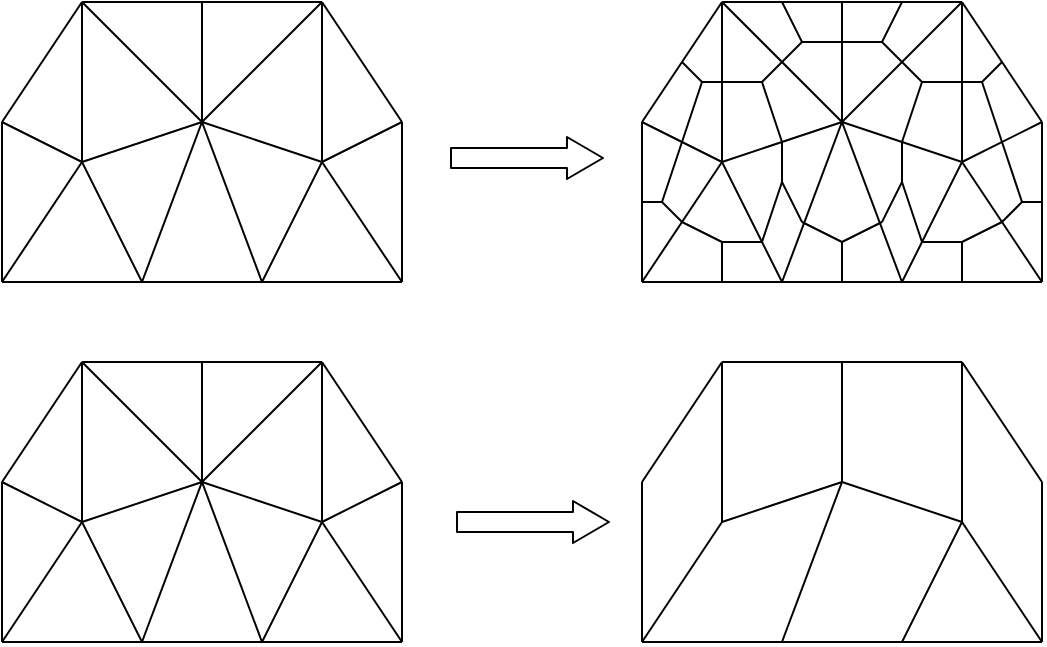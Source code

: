 <mxfile version="14.6.1" type="github">
  <diagram id="2N16Z9Sh7Igzl8UlPVsR" name="Page-1">
    <mxGraphModel dx="1422" dy="747" grid="1" gridSize="10" guides="1" tooltips="1" connect="1" arrows="1" fold="1" page="1" pageScale="1" pageWidth="827" pageHeight="1169" math="0" shadow="0">
      <root>
        <mxCell id="0" />
        <mxCell id="1" parent="0" />
        <mxCell id="qPU4i-IaGX8xfbsaANAp-4" value="" style="endArrow=none;html=1;" edge="1" parent="1">
          <mxGeometry width="50" height="50" relative="1" as="geometry">
            <mxPoint x="153" y="620" as="sourcePoint" />
            <mxPoint x="153" y="540" as="targetPoint" />
          </mxGeometry>
        </mxCell>
        <mxCell id="qPU4i-IaGX8xfbsaANAp-5" value="" style="endArrow=none;html=1;" edge="1" parent="1">
          <mxGeometry width="50" height="50" relative="1" as="geometry">
            <mxPoint x="153" y="620" as="sourcePoint" />
            <mxPoint x="193" y="560" as="targetPoint" />
          </mxGeometry>
        </mxCell>
        <mxCell id="qPU4i-IaGX8xfbsaANAp-6" value="" style="endArrow=none;html=1;" edge="1" parent="1">
          <mxGeometry width="50" height="50" relative="1" as="geometry">
            <mxPoint x="153" y="540" as="sourcePoint" />
            <mxPoint x="193" y="480" as="targetPoint" />
          </mxGeometry>
        </mxCell>
        <mxCell id="qPU4i-IaGX8xfbsaANAp-7" value="" style="endArrow=none;html=1;" edge="1" parent="1">
          <mxGeometry width="50" height="50" relative="1" as="geometry">
            <mxPoint x="193" y="560" as="sourcePoint" />
            <mxPoint x="193" y="480" as="targetPoint" />
          </mxGeometry>
        </mxCell>
        <mxCell id="qPU4i-IaGX8xfbsaANAp-8" value="" style="endArrow=none;html=1;" edge="1" parent="1">
          <mxGeometry width="50" height="50" relative="1" as="geometry">
            <mxPoint x="193" y="560" as="sourcePoint" />
            <mxPoint x="253" y="540" as="targetPoint" />
          </mxGeometry>
        </mxCell>
        <mxCell id="qPU4i-IaGX8xfbsaANAp-9" value="" style="endArrow=none;html=1;" edge="1" parent="1">
          <mxGeometry width="50" height="50" relative="1" as="geometry">
            <mxPoint x="253" y="540" as="sourcePoint" />
            <mxPoint x="193" y="480" as="targetPoint" />
          </mxGeometry>
        </mxCell>
        <mxCell id="qPU4i-IaGX8xfbsaANAp-10" value="" style="endArrow=none;html=1;" edge="1" parent="1">
          <mxGeometry width="50" height="50" relative="1" as="geometry">
            <mxPoint x="253" y="540" as="sourcePoint" />
            <mxPoint x="313" y="560" as="targetPoint" />
          </mxGeometry>
        </mxCell>
        <mxCell id="qPU4i-IaGX8xfbsaANAp-11" value="" style="endArrow=none;html=1;" edge="1" parent="1">
          <mxGeometry width="50" height="50" relative="1" as="geometry">
            <mxPoint x="223" y="620" as="sourcePoint" />
            <mxPoint x="193" y="560" as="targetPoint" />
          </mxGeometry>
        </mxCell>
        <mxCell id="qPU4i-IaGX8xfbsaANAp-12" value="" style="endArrow=none;html=1;" edge="1" parent="1">
          <mxGeometry width="50" height="50" relative="1" as="geometry">
            <mxPoint x="223" y="620" as="sourcePoint" />
            <mxPoint x="253" y="540" as="targetPoint" />
          </mxGeometry>
        </mxCell>
        <mxCell id="qPU4i-IaGX8xfbsaANAp-13" value="" style="endArrow=none;html=1;" edge="1" parent="1">
          <mxGeometry width="50" height="50" relative="1" as="geometry">
            <mxPoint x="153" y="620" as="sourcePoint" />
            <mxPoint x="223" y="620" as="targetPoint" />
          </mxGeometry>
        </mxCell>
        <mxCell id="qPU4i-IaGX8xfbsaANAp-14" value="" style="endArrow=none;html=1;" edge="1" parent="1">
          <mxGeometry width="50" height="50" relative="1" as="geometry">
            <mxPoint x="253" y="540" as="sourcePoint" />
            <mxPoint x="283" y="620" as="targetPoint" />
          </mxGeometry>
        </mxCell>
        <mxCell id="qPU4i-IaGX8xfbsaANAp-15" value="" style="endArrow=none;html=1;" edge="1" parent="1">
          <mxGeometry width="50" height="50" relative="1" as="geometry">
            <mxPoint x="223" y="620" as="sourcePoint" />
            <mxPoint x="283" y="620" as="targetPoint" />
          </mxGeometry>
        </mxCell>
        <mxCell id="qPU4i-IaGX8xfbsaANAp-16" value="" style="endArrow=none;html=1;" edge="1" parent="1">
          <mxGeometry width="50" height="50" relative="1" as="geometry">
            <mxPoint x="283" y="620" as="sourcePoint" />
            <mxPoint x="313" y="560" as="targetPoint" />
          </mxGeometry>
        </mxCell>
        <mxCell id="qPU4i-IaGX8xfbsaANAp-17" value="" style="endArrow=none;html=1;" edge="1" parent="1">
          <mxGeometry width="50" height="50" relative="1" as="geometry">
            <mxPoint x="283" y="620" as="sourcePoint" />
            <mxPoint x="353" y="620" as="targetPoint" />
          </mxGeometry>
        </mxCell>
        <mxCell id="qPU4i-IaGX8xfbsaANAp-18" value="" style="endArrow=none;html=1;" edge="1" parent="1">
          <mxGeometry width="50" height="50" relative="1" as="geometry">
            <mxPoint x="353" y="620" as="sourcePoint" />
            <mxPoint x="313" y="560" as="targetPoint" />
          </mxGeometry>
        </mxCell>
        <mxCell id="qPU4i-IaGX8xfbsaANAp-20" value="" style="endArrow=none;html=1;" edge="1" parent="1">
          <mxGeometry width="50" height="50" relative="1" as="geometry">
            <mxPoint x="353" y="620" as="sourcePoint" />
            <mxPoint x="353" y="540" as="targetPoint" />
          </mxGeometry>
        </mxCell>
        <mxCell id="qPU4i-IaGX8xfbsaANAp-21" value="" style="endArrow=none;html=1;" edge="1" parent="1">
          <mxGeometry width="50" height="50" relative="1" as="geometry">
            <mxPoint x="313" y="560" as="sourcePoint" />
            <mxPoint x="353" y="540" as="targetPoint" />
          </mxGeometry>
        </mxCell>
        <mxCell id="qPU4i-IaGX8xfbsaANAp-22" value="" style="endArrow=none;html=1;" edge="1" parent="1">
          <mxGeometry width="50" height="50" relative="1" as="geometry">
            <mxPoint x="153" y="540" as="sourcePoint" />
            <mxPoint x="193" y="560" as="targetPoint" />
          </mxGeometry>
        </mxCell>
        <mxCell id="qPU4i-IaGX8xfbsaANAp-23" value="" style="endArrow=none;html=1;" edge="1" parent="1">
          <mxGeometry width="50" height="50" relative="1" as="geometry">
            <mxPoint x="313" y="560" as="sourcePoint" />
            <mxPoint x="313" y="480" as="targetPoint" />
          </mxGeometry>
        </mxCell>
        <mxCell id="qPU4i-IaGX8xfbsaANAp-24" value="" style="endArrow=none;html=1;" edge="1" parent="1">
          <mxGeometry width="50" height="50" relative="1" as="geometry">
            <mxPoint x="253" y="540" as="sourcePoint" />
            <mxPoint x="253" y="480" as="targetPoint" />
          </mxGeometry>
        </mxCell>
        <mxCell id="qPU4i-IaGX8xfbsaANAp-25" value="" style="endArrow=none;html=1;" edge="1" parent="1">
          <mxGeometry width="50" height="50" relative="1" as="geometry">
            <mxPoint x="193" y="480" as="sourcePoint" />
            <mxPoint x="313" y="480" as="targetPoint" />
          </mxGeometry>
        </mxCell>
        <mxCell id="qPU4i-IaGX8xfbsaANAp-26" value="" style="endArrow=none;html=1;" edge="1" parent="1">
          <mxGeometry width="50" height="50" relative="1" as="geometry">
            <mxPoint x="253" y="540" as="sourcePoint" />
            <mxPoint x="313" y="480" as="targetPoint" />
          </mxGeometry>
        </mxCell>
        <mxCell id="qPU4i-IaGX8xfbsaANAp-27" value="" style="endArrow=none;html=1;" edge="1" parent="1">
          <mxGeometry width="50" height="50" relative="1" as="geometry">
            <mxPoint x="353" y="540" as="sourcePoint" />
            <mxPoint x="313" y="480" as="targetPoint" />
          </mxGeometry>
        </mxCell>
        <mxCell id="qPU4i-IaGX8xfbsaANAp-28" value="" style="endArrow=none;html=1;" edge="1" parent="1">
          <mxGeometry width="50" height="50" relative="1" as="geometry">
            <mxPoint x="473" y="620" as="sourcePoint" />
            <mxPoint x="473" y="540" as="targetPoint" />
          </mxGeometry>
        </mxCell>
        <mxCell id="qPU4i-IaGX8xfbsaANAp-29" value="" style="endArrow=none;html=1;" edge="1" parent="1">
          <mxGeometry width="50" height="50" relative="1" as="geometry">
            <mxPoint x="473" y="620" as="sourcePoint" />
            <mxPoint x="513" y="560" as="targetPoint" />
          </mxGeometry>
        </mxCell>
        <mxCell id="qPU4i-IaGX8xfbsaANAp-30" value="" style="endArrow=none;html=1;" edge="1" parent="1">
          <mxGeometry width="50" height="50" relative="1" as="geometry">
            <mxPoint x="473" y="540" as="sourcePoint" />
            <mxPoint x="513" y="480" as="targetPoint" />
          </mxGeometry>
        </mxCell>
        <mxCell id="qPU4i-IaGX8xfbsaANAp-31" value="" style="endArrow=none;html=1;" edge="1" parent="1">
          <mxGeometry width="50" height="50" relative="1" as="geometry">
            <mxPoint x="513" y="560" as="sourcePoint" />
            <mxPoint x="513" y="480" as="targetPoint" />
          </mxGeometry>
        </mxCell>
        <mxCell id="qPU4i-IaGX8xfbsaANAp-32" value="" style="endArrow=none;html=1;" edge="1" parent="1">
          <mxGeometry width="50" height="50" relative="1" as="geometry">
            <mxPoint x="513" y="560" as="sourcePoint" />
            <mxPoint x="573" y="540" as="targetPoint" />
          </mxGeometry>
        </mxCell>
        <mxCell id="qPU4i-IaGX8xfbsaANAp-34" value="" style="endArrow=none;html=1;" edge="1" parent="1">
          <mxGeometry width="50" height="50" relative="1" as="geometry">
            <mxPoint x="573" y="540" as="sourcePoint" />
            <mxPoint x="633" y="560" as="targetPoint" />
          </mxGeometry>
        </mxCell>
        <mxCell id="qPU4i-IaGX8xfbsaANAp-36" value="" style="endArrow=none;html=1;" edge="1" parent="1">
          <mxGeometry width="50" height="50" relative="1" as="geometry">
            <mxPoint x="543" y="620" as="sourcePoint" />
            <mxPoint x="573" y="540" as="targetPoint" />
          </mxGeometry>
        </mxCell>
        <mxCell id="qPU4i-IaGX8xfbsaANAp-37" value="" style="endArrow=none;html=1;" edge="1" parent="1">
          <mxGeometry width="50" height="50" relative="1" as="geometry">
            <mxPoint x="473" y="620" as="sourcePoint" />
            <mxPoint x="543" y="620" as="targetPoint" />
          </mxGeometry>
        </mxCell>
        <mxCell id="qPU4i-IaGX8xfbsaANAp-39" value="" style="endArrow=none;html=1;" edge="1" parent="1">
          <mxGeometry width="50" height="50" relative="1" as="geometry">
            <mxPoint x="543" y="620" as="sourcePoint" />
            <mxPoint x="603" y="620" as="targetPoint" />
          </mxGeometry>
        </mxCell>
        <mxCell id="qPU4i-IaGX8xfbsaANAp-40" value="" style="endArrow=none;html=1;" edge="1" parent="1">
          <mxGeometry width="50" height="50" relative="1" as="geometry">
            <mxPoint x="603" y="620" as="sourcePoint" />
            <mxPoint x="633" y="560" as="targetPoint" />
          </mxGeometry>
        </mxCell>
        <mxCell id="qPU4i-IaGX8xfbsaANAp-41" value="" style="endArrow=none;html=1;" edge="1" parent="1">
          <mxGeometry width="50" height="50" relative="1" as="geometry">
            <mxPoint x="603" y="620" as="sourcePoint" />
            <mxPoint x="673" y="620" as="targetPoint" />
          </mxGeometry>
        </mxCell>
        <mxCell id="qPU4i-IaGX8xfbsaANAp-42" value="" style="endArrow=none;html=1;" edge="1" parent="1">
          <mxGeometry width="50" height="50" relative="1" as="geometry">
            <mxPoint x="673" y="620" as="sourcePoint" />
            <mxPoint x="633" y="560" as="targetPoint" />
          </mxGeometry>
        </mxCell>
        <mxCell id="qPU4i-IaGX8xfbsaANAp-43" value="" style="endArrow=none;html=1;" edge="1" parent="1">
          <mxGeometry width="50" height="50" relative="1" as="geometry">
            <mxPoint x="673" y="620" as="sourcePoint" />
            <mxPoint x="673" y="540" as="targetPoint" />
          </mxGeometry>
        </mxCell>
        <mxCell id="qPU4i-IaGX8xfbsaANAp-46" value="" style="endArrow=none;html=1;" edge="1" parent="1">
          <mxGeometry width="50" height="50" relative="1" as="geometry">
            <mxPoint x="633" y="560" as="sourcePoint" />
            <mxPoint x="633" y="480" as="targetPoint" />
          </mxGeometry>
        </mxCell>
        <mxCell id="qPU4i-IaGX8xfbsaANAp-47" value="" style="endArrow=none;html=1;" edge="1" parent="1">
          <mxGeometry width="50" height="50" relative="1" as="geometry">
            <mxPoint x="573" y="540" as="sourcePoint" />
            <mxPoint x="573" y="480" as="targetPoint" />
          </mxGeometry>
        </mxCell>
        <mxCell id="qPU4i-IaGX8xfbsaANAp-48" value="" style="endArrow=none;html=1;" edge="1" parent="1">
          <mxGeometry width="50" height="50" relative="1" as="geometry">
            <mxPoint x="513" y="480" as="sourcePoint" />
            <mxPoint x="633" y="480" as="targetPoint" />
          </mxGeometry>
        </mxCell>
        <mxCell id="qPU4i-IaGX8xfbsaANAp-50" value="" style="endArrow=none;html=1;" edge="1" parent="1">
          <mxGeometry width="50" height="50" relative="1" as="geometry">
            <mxPoint x="673" y="540" as="sourcePoint" />
            <mxPoint x="633" y="480" as="targetPoint" />
          </mxGeometry>
        </mxCell>
        <mxCell id="qPU4i-IaGX8xfbsaANAp-51" value="" style="endArrow=none;html=1;" edge="1" parent="1">
          <mxGeometry width="50" height="50" relative="1" as="geometry">
            <mxPoint x="473" y="440" as="sourcePoint" />
            <mxPoint x="473" y="360" as="targetPoint" />
          </mxGeometry>
        </mxCell>
        <mxCell id="qPU4i-IaGX8xfbsaANAp-52" value="" style="endArrow=none;html=1;" edge="1" parent="1">
          <mxGeometry width="50" height="50" relative="1" as="geometry">
            <mxPoint x="473" y="440" as="sourcePoint" />
            <mxPoint x="513" y="380" as="targetPoint" />
          </mxGeometry>
        </mxCell>
        <mxCell id="qPU4i-IaGX8xfbsaANAp-53" value="" style="endArrow=none;html=1;" edge="1" parent="1">
          <mxGeometry width="50" height="50" relative="1" as="geometry">
            <mxPoint x="473" y="360" as="sourcePoint" />
            <mxPoint x="513" y="300" as="targetPoint" />
          </mxGeometry>
        </mxCell>
        <mxCell id="qPU4i-IaGX8xfbsaANAp-54" value="" style="endArrow=none;html=1;" edge="1" parent="1">
          <mxGeometry width="50" height="50" relative="1" as="geometry">
            <mxPoint x="513" y="380" as="sourcePoint" />
            <mxPoint x="513" y="300" as="targetPoint" />
          </mxGeometry>
        </mxCell>
        <mxCell id="qPU4i-IaGX8xfbsaANAp-55" value="" style="endArrow=none;html=1;" edge="1" parent="1">
          <mxGeometry width="50" height="50" relative="1" as="geometry">
            <mxPoint x="513" y="380" as="sourcePoint" />
            <mxPoint x="573" y="360" as="targetPoint" />
          </mxGeometry>
        </mxCell>
        <mxCell id="qPU4i-IaGX8xfbsaANAp-56" value="" style="endArrow=none;html=1;" edge="1" parent="1">
          <mxGeometry width="50" height="50" relative="1" as="geometry">
            <mxPoint x="573" y="360" as="sourcePoint" />
            <mxPoint x="513" y="300" as="targetPoint" />
          </mxGeometry>
        </mxCell>
        <mxCell id="qPU4i-IaGX8xfbsaANAp-57" value="" style="endArrow=none;html=1;" edge="1" parent="1">
          <mxGeometry width="50" height="50" relative="1" as="geometry">
            <mxPoint x="573" y="360" as="sourcePoint" />
            <mxPoint x="633" y="380" as="targetPoint" />
          </mxGeometry>
        </mxCell>
        <mxCell id="qPU4i-IaGX8xfbsaANAp-58" value="" style="endArrow=none;html=1;" edge="1" parent="1">
          <mxGeometry width="50" height="50" relative="1" as="geometry">
            <mxPoint x="543" y="440" as="sourcePoint" />
            <mxPoint x="513" y="380" as="targetPoint" />
          </mxGeometry>
        </mxCell>
        <mxCell id="qPU4i-IaGX8xfbsaANAp-59" value="" style="endArrow=none;html=1;" edge="1" parent="1">
          <mxGeometry width="50" height="50" relative="1" as="geometry">
            <mxPoint x="543" y="440" as="sourcePoint" />
            <mxPoint x="573" y="360" as="targetPoint" />
          </mxGeometry>
        </mxCell>
        <mxCell id="qPU4i-IaGX8xfbsaANAp-60" value="" style="endArrow=none;html=1;" edge="1" parent="1">
          <mxGeometry width="50" height="50" relative="1" as="geometry">
            <mxPoint x="473" y="440" as="sourcePoint" />
            <mxPoint x="543" y="440" as="targetPoint" />
          </mxGeometry>
        </mxCell>
        <mxCell id="qPU4i-IaGX8xfbsaANAp-61" value="" style="endArrow=none;html=1;" edge="1" parent="1">
          <mxGeometry width="50" height="50" relative="1" as="geometry">
            <mxPoint x="573" y="360" as="sourcePoint" />
            <mxPoint x="603" y="440" as="targetPoint" />
          </mxGeometry>
        </mxCell>
        <mxCell id="qPU4i-IaGX8xfbsaANAp-62" value="" style="endArrow=none;html=1;" edge="1" parent="1">
          <mxGeometry width="50" height="50" relative="1" as="geometry">
            <mxPoint x="543" y="440" as="sourcePoint" />
            <mxPoint x="603" y="440" as="targetPoint" />
          </mxGeometry>
        </mxCell>
        <mxCell id="qPU4i-IaGX8xfbsaANAp-63" value="" style="endArrow=none;html=1;" edge="1" parent="1">
          <mxGeometry width="50" height="50" relative="1" as="geometry">
            <mxPoint x="603" y="440" as="sourcePoint" />
            <mxPoint x="633" y="380" as="targetPoint" />
          </mxGeometry>
        </mxCell>
        <mxCell id="qPU4i-IaGX8xfbsaANAp-64" value="" style="endArrow=none;html=1;" edge="1" parent="1">
          <mxGeometry width="50" height="50" relative="1" as="geometry">
            <mxPoint x="603" y="440" as="sourcePoint" />
            <mxPoint x="673" y="440" as="targetPoint" />
          </mxGeometry>
        </mxCell>
        <mxCell id="qPU4i-IaGX8xfbsaANAp-65" value="" style="endArrow=none;html=1;" edge="1" parent="1">
          <mxGeometry width="50" height="50" relative="1" as="geometry">
            <mxPoint x="673" y="440" as="sourcePoint" />
            <mxPoint x="633" y="380" as="targetPoint" />
          </mxGeometry>
        </mxCell>
        <mxCell id="qPU4i-IaGX8xfbsaANAp-66" value="" style="endArrow=none;html=1;" edge="1" parent="1">
          <mxGeometry width="50" height="50" relative="1" as="geometry">
            <mxPoint x="673" y="440" as="sourcePoint" />
            <mxPoint x="673" y="360" as="targetPoint" />
          </mxGeometry>
        </mxCell>
        <mxCell id="qPU4i-IaGX8xfbsaANAp-67" value="" style="endArrow=none;html=1;" edge="1" parent="1">
          <mxGeometry width="50" height="50" relative="1" as="geometry">
            <mxPoint x="633" y="380" as="sourcePoint" />
            <mxPoint x="673" y="360" as="targetPoint" />
          </mxGeometry>
        </mxCell>
        <mxCell id="qPU4i-IaGX8xfbsaANAp-68" value="" style="endArrow=none;html=1;" edge="1" parent="1">
          <mxGeometry width="50" height="50" relative="1" as="geometry">
            <mxPoint x="473" y="360" as="sourcePoint" />
            <mxPoint x="513" y="380" as="targetPoint" />
          </mxGeometry>
        </mxCell>
        <mxCell id="qPU4i-IaGX8xfbsaANAp-69" value="" style="endArrow=none;html=1;" edge="1" parent="1">
          <mxGeometry width="50" height="50" relative="1" as="geometry">
            <mxPoint x="633" y="380" as="sourcePoint" />
            <mxPoint x="633" y="300" as="targetPoint" />
          </mxGeometry>
        </mxCell>
        <mxCell id="qPU4i-IaGX8xfbsaANAp-70" value="" style="endArrow=none;html=1;" edge="1" parent="1">
          <mxGeometry width="50" height="50" relative="1" as="geometry">
            <mxPoint x="573" y="360" as="sourcePoint" />
            <mxPoint x="573" y="300" as="targetPoint" />
          </mxGeometry>
        </mxCell>
        <mxCell id="qPU4i-IaGX8xfbsaANAp-71" value="" style="endArrow=none;html=1;" edge="1" parent="1">
          <mxGeometry width="50" height="50" relative="1" as="geometry">
            <mxPoint x="513" y="300" as="sourcePoint" />
            <mxPoint x="633" y="300" as="targetPoint" />
          </mxGeometry>
        </mxCell>
        <mxCell id="qPU4i-IaGX8xfbsaANAp-72" value="" style="endArrow=none;html=1;" edge="1" parent="1">
          <mxGeometry width="50" height="50" relative="1" as="geometry">
            <mxPoint x="573" y="360" as="sourcePoint" />
            <mxPoint x="633" y="300" as="targetPoint" />
          </mxGeometry>
        </mxCell>
        <mxCell id="qPU4i-IaGX8xfbsaANAp-73" value="" style="endArrow=none;html=1;" edge="1" parent="1">
          <mxGeometry width="50" height="50" relative="1" as="geometry">
            <mxPoint x="673" y="360" as="sourcePoint" />
            <mxPoint x="633" y="300" as="targetPoint" />
          </mxGeometry>
        </mxCell>
        <mxCell id="qPU4i-IaGX8xfbsaANAp-74" value="" style="endArrow=none;html=1;" edge="1" parent="1">
          <mxGeometry width="50" height="50" relative="1" as="geometry">
            <mxPoint x="483" y="400" as="sourcePoint" />
            <mxPoint x="473" y="400" as="targetPoint" />
          </mxGeometry>
        </mxCell>
        <mxCell id="qPU4i-IaGX8xfbsaANAp-75" value="" style="endArrow=none;html=1;" edge="1" parent="1">
          <mxGeometry width="50" height="50" relative="1" as="geometry">
            <mxPoint x="493" y="410" as="sourcePoint" />
            <mxPoint x="483" y="400" as="targetPoint" />
          </mxGeometry>
        </mxCell>
        <mxCell id="qPU4i-IaGX8xfbsaANAp-76" value="" style="endArrow=none;html=1;" edge="1" parent="1">
          <mxGeometry width="50" height="50" relative="1" as="geometry">
            <mxPoint x="483" y="400" as="sourcePoint" />
            <mxPoint x="493" y="370" as="targetPoint" />
          </mxGeometry>
        </mxCell>
        <mxCell id="qPU4i-IaGX8xfbsaANAp-77" value="" style="endArrow=none;html=1;" edge="1" parent="1">
          <mxGeometry width="50" height="50" relative="1" as="geometry">
            <mxPoint x="673" y="400" as="sourcePoint" />
            <mxPoint x="663" y="400" as="targetPoint" />
          </mxGeometry>
        </mxCell>
        <mxCell id="qPU4i-IaGX8xfbsaANAp-78" value="" style="endArrow=none;html=1;" edge="1" parent="1">
          <mxGeometry width="50" height="50" relative="1" as="geometry">
            <mxPoint x="653" y="410" as="sourcePoint" />
            <mxPoint x="663" y="400" as="targetPoint" />
          </mxGeometry>
        </mxCell>
        <mxCell id="qPU4i-IaGX8xfbsaANAp-79" value="" style="endArrow=none;html=1;" edge="1" parent="1">
          <mxGeometry width="50" height="50" relative="1" as="geometry">
            <mxPoint x="653" y="370" as="sourcePoint" />
            <mxPoint x="663" y="400" as="targetPoint" />
          </mxGeometry>
        </mxCell>
        <mxCell id="qPU4i-IaGX8xfbsaANAp-80" value="" style="endArrow=none;html=1;" edge="1" parent="1">
          <mxGeometry width="50" height="50" relative="1" as="geometry">
            <mxPoint x="493" y="410" as="sourcePoint" />
            <mxPoint x="513" y="420" as="targetPoint" />
          </mxGeometry>
        </mxCell>
        <mxCell id="qPU4i-IaGX8xfbsaANAp-81" value="" style="endArrow=none;html=1;" edge="1" parent="1">
          <mxGeometry width="50" height="50" relative="1" as="geometry">
            <mxPoint x="603" y="330" as="sourcePoint" />
            <mxPoint x="613" y="340" as="targetPoint" />
          </mxGeometry>
        </mxCell>
        <mxCell id="qPU4i-IaGX8xfbsaANAp-82" value="" style="endArrow=none;html=1;" edge="1" parent="1">
          <mxGeometry width="50" height="50" relative="1" as="geometry">
            <mxPoint x="613" y="340" as="sourcePoint" />
            <mxPoint x="633" y="340" as="targetPoint" />
          </mxGeometry>
        </mxCell>
        <mxCell id="qPU4i-IaGX8xfbsaANAp-83" value="" style="endArrow=none;html=1;" edge="1" parent="1">
          <mxGeometry width="50" height="50" relative="1" as="geometry">
            <mxPoint x="513" y="420" as="sourcePoint" />
            <mxPoint x="533" y="420" as="targetPoint" />
          </mxGeometry>
        </mxCell>
        <mxCell id="qPU4i-IaGX8xfbsaANAp-91" value="" style="endArrow=none;html=1;" edge="1" parent="1">
          <mxGeometry width="50" height="50" relative="1" as="geometry">
            <mxPoint x="513" y="420" as="sourcePoint" />
            <mxPoint x="513" y="440" as="targetPoint" />
          </mxGeometry>
        </mxCell>
        <mxCell id="qPU4i-IaGX8xfbsaANAp-92" value="" style="endArrow=none;html=1;" edge="1" parent="1">
          <mxGeometry width="50" height="50" relative="1" as="geometry">
            <mxPoint x="543" y="390" as="sourcePoint" />
            <mxPoint x="533" y="420" as="targetPoint" />
          </mxGeometry>
        </mxCell>
        <mxCell id="qPU4i-IaGX8xfbsaANAp-93" value="" style="endArrow=none;html=1;" edge="1" parent="1">
          <mxGeometry width="50" height="50" relative="1" as="geometry">
            <mxPoint x="543" y="390" as="sourcePoint" />
            <mxPoint x="543" y="370" as="targetPoint" />
          </mxGeometry>
        </mxCell>
        <mxCell id="qPU4i-IaGX8xfbsaANAp-94" value="" style="endArrow=none;html=1;" edge="1" parent="1">
          <mxGeometry width="50" height="50" relative="1" as="geometry">
            <mxPoint x="553" y="410" as="sourcePoint" />
            <mxPoint x="543" y="390" as="targetPoint" />
          </mxGeometry>
        </mxCell>
        <mxCell id="qPU4i-IaGX8xfbsaANAp-95" value="" style="endArrow=none;html=1;" edge="1" parent="1">
          <mxGeometry width="50" height="50" relative="1" as="geometry">
            <mxPoint x="573" y="420" as="sourcePoint" />
            <mxPoint x="553" y="410" as="targetPoint" />
          </mxGeometry>
        </mxCell>
        <mxCell id="qPU4i-IaGX8xfbsaANAp-96" value="" style="endArrow=none;html=1;" edge="1" parent="1">
          <mxGeometry width="50" height="50" relative="1" as="geometry">
            <mxPoint x="573" y="420" as="sourcePoint" />
            <mxPoint x="593" y="410" as="targetPoint" />
          </mxGeometry>
        </mxCell>
        <mxCell id="qPU4i-IaGX8xfbsaANAp-97" value="" style="endArrow=none;html=1;" edge="1" parent="1">
          <mxGeometry width="50" height="50" relative="1" as="geometry">
            <mxPoint x="573" y="420" as="sourcePoint" />
            <mxPoint x="573" y="440" as="targetPoint" />
          </mxGeometry>
        </mxCell>
        <mxCell id="qPU4i-IaGX8xfbsaANAp-98" value="" style="endArrow=none;html=1;" edge="1" parent="1">
          <mxGeometry width="50" height="50" relative="1" as="geometry">
            <mxPoint x="603" y="390" as="sourcePoint" />
            <mxPoint x="603" y="370" as="targetPoint" />
          </mxGeometry>
        </mxCell>
        <mxCell id="qPU4i-IaGX8xfbsaANAp-99" value="" style="endArrow=none;html=1;" edge="1" parent="1">
          <mxGeometry width="50" height="50" relative="1" as="geometry">
            <mxPoint x="603" y="390" as="sourcePoint" />
            <mxPoint x="593" y="410" as="targetPoint" />
          </mxGeometry>
        </mxCell>
        <mxCell id="qPU4i-IaGX8xfbsaANAp-100" value="" style="endArrow=none;html=1;" edge="1" parent="1">
          <mxGeometry width="50" height="50" relative="1" as="geometry">
            <mxPoint x="613" y="420" as="sourcePoint" />
            <mxPoint x="603" y="390" as="targetPoint" />
          </mxGeometry>
        </mxCell>
        <mxCell id="qPU4i-IaGX8xfbsaANAp-101" value="" style="endArrow=none;html=1;" edge="1" parent="1">
          <mxGeometry width="50" height="50" relative="1" as="geometry">
            <mxPoint x="633" y="420" as="sourcePoint" />
            <mxPoint x="613" y="420" as="targetPoint" />
          </mxGeometry>
        </mxCell>
        <mxCell id="qPU4i-IaGX8xfbsaANAp-102" value="" style="endArrow=none;html=1;" edge="1" parent="1">
          <mxGeometry width="50" height="50" relative="1" as="geometry">
            <mxPoint x="633" y="420" as="sourcePoint" />
            <mxPoint x="633" y="440" as="targetPoint" />
          </mxGeometry>
        </mxCell>
        <mxCell id="qPU4i-IaGX8xfbsaANAp-103" value="" style="endArrow=none;html=1;" edge="1" parent="1">
          <mxGeometry width="50" height="50" relative="1" as="geometry">
            <mxPoint x="633" y="420" as="sourcePoint" />
            <mxPoint x="653" y="410" as="targetPoint" />
          </mxGeometry>
        </mxCell>
        <mxCell id="qPU4i-IaGX8xfbsaANAp-104" value="" style="endArrow=none;html=1;" edge="1" parent="1">
          <mxGeometry width="50" height="50" relative="1" as="geometry">
            <mxPoint x="603" y="370" as="sourcePoint" />
            <mxPoint x="613" y="340" as="targetPoint" />
          </mxGeometry>
        </mxCell>
        <mxCell id="qPU4i-IaGX8xfbsaANAp-105" value="" style="endArrow=none;html=1;" edge="1" parent="1">
          <mxGeometry width="50" height="50" relative="1" as="geometry">
            <mxPoint x="533" y="340" as="sourcePoint" />
            <mxPoint x="543" y="330" as="targetPoint" />
          </mxGeometry>
        </mxCell>
        <mxCell id="qPU4i-IaGX8xfbsaANAp-106" value="" style="endArrow=none;html=1;" edge="1" parent="1">
          <mxGeometry width="50" height="50" relative="1" as="geometry">
            <mxPoint x="533" y="340" as="sourcePoint" />
            <mxPoint x="543" y="370" as="targetPoint" />
          </mxGeometry>
        </mxCell>
        <mxCell id="qPU4i-IaGX8xfbsaANAp-107" value="" style="endArrow=none;html=1;" edge="1" parent="1">
          <mxGeometry width="50" height="50" relative="1" as="geometry">
            <mxPoint x="533" y="340" as="sourcePoint" />
            <mxPoint x="513" y="340" as="targetPoint" />
          </mxGeometry>
        </mxCell>
        <mxCell id="qPU4i-IaGX8xfbsaANAp-108" value="" style="endArrow=none;html=1;" edge="1" parent="1">
          <mxGeometry width="50" height="50" relative="1" as="geometry">
            <mxPoint x="553" y="320" as="sourcePoint" />
            <mxPoint x="573" y="320" as="targetPoint" />
          </mxGeometry>
        </mxCell>
        <mxCell id="qPU4i-IaGX8xfbsaANAp-109" value="" style="endArrow=none;html=1;" edge="1" parent="1">
          <mxGeometry width="50" height="50" relative="1" as="geometry">
            <mxPoint x="543" y="330" as="sourcePoint" />
            <mxPoint x="553" y="320" as="targetPoint" />
          </mxGeometry>
        </mxCell>
        <mxCell id="qPU4i-IaGX8xfbsaANAp-110" value="" style="endArrow=none;html=1;" edge="1" parent="1">
          <mxGeometry width="50" height="50" relative="1" as="geometry">
            <mxPoint x="553" y="320" as="sourcePoint" />
            <mxPoint x="543" y="300" as="targetPoint" />
          </mxGeometry>
        </mxCell>
        <mxCell id="qPU4i-IaGX8xfbsaANAp-111" value="" style="endArrow=none;html=1;" edge="1" parent="1">
          <mxGeometry width="50" height="50" relative="1" as="geometry">
            <mxPoint x="593" y="320" as="sourcePoint" />
            <mxPoint x="603" y="330" as="targetPoint" />
          </mxGeometry>
        </mxCell>
        <mxCell id="qPU4i-IaGX8xfbsaANAp-112" value="" style="endArrow=none;html=1;" edge="1" parent="1">
          <mxGeometry width="50" height="50" relative="1" as="geometry">
            <mxPoint x="593" y="320" as="sourcePoint" />
            <mxPoint x="603" y="300" as="targetPoint" />
          </mxGeometry>
        </mxCell>
        <mxCell id="qPU4i-IaGX8xfbsaANAp-113" value="" style="endArrow=none;html=1;" edge="1" parent="1">
          <mxGeometry width="50" height="50" relative="1" as="geometry">
            <mxPoint x="593" y="320" as="sourcePoint" />
            <mxPoint x="573" y="320" as="targetPoint" />
          </mxGeometry>
        </mxCell>
        <mxCell id="qPU4i-IaGX8xfbsaANAp-114" value="" style="endArrow=none;html=1;" edge="1" parent="1">
          <mxGeometry width="50" height="50" relative="1" as="geometry">
            <mxPoint x="503" y="340" as="sourcePoint" />
            <mxPoint x="493" y="370" as="targetPoint" />
          </mxGeometry>
        </mxCell>
        <mxCell id="qPU4i-IaGX8xfbsaANAp-115" value="" style="endArrow=none;html=1;" edge="1" parent="1">
          <mxGeometry width="50" height="50" relative="1" as="geometry">
            <mxPoint x="503" y="340" as="sourcePoint" />
            <mxPoint x="513" y="340" as="targetPoint" />
          </mxGeometry>
        </mxCell>
        <mxCell id="qPU4i-IaGX8xfbsaANAp-116" value="" style="endArrow=none;html=1;" edge="1" parent="1">
          <mxGeometry width="50" height="50" relative="1" as="geometry">
            <mxPoint x="493" y="330" as="sourcePoint" />
            <mxPoint x="503" y="340" as="targetPoint" />
          </mxGeometry>
        </mxCell>
        <mxCell id="qPU4i-IaGX8xfbsaANAp-117" value="" style="endArrow=none;html=1;" edge="1" parent="1">
          <mxGeometry width="50" height="50" relative="1" as="geometry">
            <mxPoint x="643" y="340" as="sourcePoint" />
            <mxPoint x="653" y="330" as="targetPoint" />
          </mxGeometry>
        </mxCell>
        <mxCell id="qPU4i-IaGX8xfbsaANAp-118" value="" style="endArrow=none;html=1;" edge="1" parent="1">
          <mxGeometry width="50" height="50" relative="1" as="geometry">
            <mxPoint x="643" y="340" as="sourcePoint" />
            <mxPoint x="633" y="340" as="targetPoint" />
          </mxGeometry>
        </mxCell>
        <mxCell id="qPU4i-IaGX8xfbsaANAp-119" value="" style="endArrow=none;html=1;" edge="1" parent="1">
          <mxGeometry width="50" height="50" relative="1" as="geometry">
            <mxPoint x="643" y="340" as="sourcePoint" />
            <mxPoint x="653" y="370" as="targetPoint" />
          </mxGeometry>
        </mxCell>
        <mxCell id="qPU4i-IaGX8xfbsaANAp-120" value="" style="endArrow=none;html=1;" edge="1" parent="1">
          <mxGeometry width="50" height="50" relative="1" as="geometry">
            <mxPoint x="153" y="440" as="sourcePoint" />
            <mxPoint x="153" y="360" as="targetPoint" />
          </mxGeometry>
        </mxCell>
        <mxCell id="qPU4i-IaGX8xfbsaANAp-121" value="" style="endArrow=none;html=1;" edge="1" parent="1">
          <mxGeometry width="50" height="50" relative="1" as="geometry">
            <mxPoint x="153" y="440" as="sourcePoint" />
            <mxPoint x="193" y="380" as="targetPoint" />
          </mxGeometry>
        </mxCell>
        <mxCell id="qPU4i-IaGX8xfbsaANAp-122" value="" style="endArrow=none;html=1;" edge="1" parent="1">
          <mxGeometry width="50" height="50" relative="1" as="geometry">
            <mxPoint x="153" y="360" as="sourcePoint" />
            <mxPoint x="193" y="300" as="targetPoint" />
          </mxGeometry>
        </mxCell>
        <mxCell id="qPU4i-IaGX8xfbsaANAp-123" value="" style="endArrow=none;html=1;" edge="1" parent="1">
          <mxGeometry width="50" height="50" relative="1" as="geometry">
            <mxPoint x="193" y="380" as="sourcePoint" />
            <mxPoint x="193" y="300" as="targetPoint" />
          </mxGeometry>
        </mxCell>
        <mxCell id="qPU4i-IaGX8xfbsaANAp-124" value="" style="endArrow=none;html=1;" edge="1" parent="1">
          <mxGeometry width="50" height="50" relative="1" as="geometry">
            <mxPoint x="193" y="380" as="sourcePoint" />
            <mxPoint x="253" y="360" as="targetPoint" />
          </mxGeometry>
        </mxCell>
        <mxCell id="qPU4i-IaGX8xfbsaANAp-125" value="" style="endArrow=none;html=1;" edge="1" parent="1">
          <mxGeometry width="50" height="50" relative="1" as="geometry">
            <mxPoint x="253" y="360" as="sourcePoint" />
            <mxPoint x="193" y="300" as="targetPoint" />
          </mxGeometry>
        </mxCell>
        <mxCell id="qPU4i-IaGX8xfbsaANAp-126" value="" style="endArrow=none;html=1;" edge="1" parent="1">
          <mxGeometry width="50" height="50" relative="1" as="geometry">
            <mxPoint x="253" y="360" as="sourcePoint" />
            <mxPoint x="313" y="380" as="targetPoint" />
          </mxGeometry>
        </mxCell>
        <mxCell id="qPU4i-IaGX8xfbsaANAp-127" value="" style="endArrow=none;html=1;" edge="1" parent="1">
          <mxGeometry width="50" height="50" relative="1" as="geometry">
            <mxPoint x="223" y="440" as="sourcePoint" />
            <mxPoint x="193" y="380" as="targetPoint" />
          </mxGeometry>
        </mxCell>
        <mxCell id="qPU4i-IaGX8xfbsaANAp-128" value="" style="endArrow=none;html=1;" edge="1" parent="1">
          <mxGeometry width="50" height="50" relative="1" as="geometry">
            <mxPoint x="223" y="440" as="sourcePoint" />
            <mxPoint x="253" y="360" as="targetPoint" />
          </mxGeometry>
        </mxCell>
        <mxCell id="qPU4i-IaGX8xfbsaANAp-129" value="" style="endArrow=none;html=1;" edge="1" parent="1">
          <mxGeometry width="50" height="50" relative="1" as="geometry">
            <mxPoint x="153" y="440" as="sourcePoint" />
            <mxPoint x="223" y="440" as="targetPoint" />
          </mxGeometry>
        </mxCell>
        <mxCell id="qPU4i-IaGX8xfbsaANAp-130" value="" style="endArrow=none;html=1;" edge="1" parent="1">
          <mxGeometry width="50" height="50" relative="1" as="geometry">
            <mxPoint x="253" y="360" as="sourcePoint" />
            <mxPoint x="283" y="440" as="targetPoint" />
          </mxGeometry>
        </mxCell>
        <mxCell id="qPU4i-IaGX8xfbsaANAp-131" value="" style="endArrow=none;html=1;" edge="1" parent="1">
          <mxGeometry width="50" height="50" relative="1" as="geometry">
            <mxPoint x="223" y="440" as="sourcePoint" />
            <mxPoint x="283" y="440" as="targetPoint" />
          </mxGeometry>
        </mxCell>
        <mxCell id="qPU4i-IaGX8xfbsaANAp-132" value="" style="endArrow=none;html=1;" edge="1" parent="1">
          <mxGeometry width="50" height="50" relative="1" as="geometry">
            <mxPoint x="283" y="440" as="sourcePoint" />
            <mxPoint x="313" y="380" as="targetPoint" />
          </mxGeometry>
        </mxCell>
        <mxCell id="qPU4i-IaGX8xfbsaANAp-133" value="" style="endArrow=none;html=1;" edge="1" parent="1">
          <mxGeometry width="50" height="50" relative="1" as="geometry">
            <mxPoint x="283" y="440" as="sourcePoint" />
            <mxPoint x="353" y="440" as="targetPoint" />
          </mxGeometry>
        </mxCell>
        <mxCell id="qPU4i-IaGX8xfbsaANAp-134" value="" style="endArrow=none;html=1;" edge="1" parent="1">
          <mxGeometry width="50" height="50" relative="1" as="geometry">
            <mxPoint x="353" y="440" as="sourcePoint" />
            <mxPoint x="313" y="380" as="targetPoint" />
          </mxGeometry>
        </mxCell>
        <mxCell id="qPU4i-IaGX8xfbsaANAp-135" value="" style="endArrow=none;html=1;" edge="1" parent="1">
          <mxGeometry width="50" height="50" relative="1" as="geometry">
            <mxPoint x="353" y="440" as="sourcePoint" />
            <mxPoint x="353" y="360" as="targetPoint" />
          </mxGeometry>
        </mxCell>
        <mxCell id="qPU4i-IaGX8xfbsaANAp-136" value="" style="endArrow=none;html=1;" edge="1" parent="1">
          <mxGeometry width="50" height="50" relative="1" as="geometry">
            <mxPoint x="313" y="380" as="sourcePoint" />
            <mxPoint x="353" y="360" as="targetPoint" />
          </mxGeometry>
        </mxCell>
        <mxCell id="qPU4i-IaGX8xfbsaANAp-137" value="" style="endArrow=none;html=1;" edge="1" parent="1">
          <mxGeometry width="50" height="50" relative="1" as="geometry">
            <mxPoint x="153" y="360" as="sourcePoint" />
            <mxPoint x="193" y="380" as="targetPoint" />
          </mxGeometry>
        </mxCell>
        <mxCell id="qPU4i-IaGX8xfbsaANAp-138" value="" style="endArrow=none;html=1;" edge="1" parent="1">
          <mxGeometry width="50" height="50" relative="1" as="geometry">
            <mxPoint x="313" y="380" as="sourcePoint" />
            <mxPoint x="313" y="300" as="targetPoint" />
          </mxGeometry>
        </mxCell>
        <mxCell id="qPU4i-IaGX8xfbsaANAp-139" value="" style="endArrow=none;html=1;" edge="1" parent="1">
          <mxGeometry width="50" height="50" relative="1" as="geometry">
            <mxPoint x="253" y="360" as="sourcePoint" />
            <mxPoint x="253" y="300" as="targetPoint" />
          </mxGeometry>
        </mxCell>
        <mxCell id="qPU4i-IaGX8xfbsaANAp-140" value="" style="endArrow=none;html=1;" edge="1" parent="1">
          <mxGeometry width="50" height="50" relative="1" as="geometry">
            <mxPoint x="193" y="300" as="sourcePoint" />
            <mxPoint x="313" y="300" as="targetPoint" />
          </mxGeometry>
        </mxCell>
        <mxCell id="qPU4i-IaGX8xfbsaANAp-141" value="" style="endArrow=none;html=1;" edge="1" parent="1">
          <mxGeometry width="50" height="50" relative="1" as="geometry">
            <mxPoint x="253" y="360" as="sourcePoint" />
            <mxPoint x="313" y="300" as="targetPoint" />
          </mxGeometry>
        </mxCell>
        <mxCell id="qPU4i-IaGX8xfbsaANAp-142" value="" style="endArrow=none;html=1;" edge="1" parent="1">
          <mxGeometry width="50" height="50" relative="1" as="geometry">
            <mxPoint x="353" y="360" as="sourcePoint" />
            <mxPoint x="313" y="300" as="targetPoint" />
          </mxGeometry>
        </mxCell>
        <mxCell id="qPU4i-IaGX8xfbsaANAp-143" value="" style="shape=flexArrow;endArrow=classic;html=1;endWidth=10;endSize=5.67;" edge="1" parent="1">
          <mxGeometry width="50" height="50" relative="1" as="geometry">
            <mxPoint x="377" y="378" as="sourcePoint" />
            <mxPoint x="454" y="378" as="targetPoint" />
          </mxGeometry>
        </mxCell>
        <mxCell id="qPU4i-IaGX8xfbsaANAp-144" value="" style="shape=flexArrow;endArrow=classic;html=1;endWidth=10;endSize=5.67;" edge="1" parent="1">
          <mxGeometry width="50" height="50" relative="1" as="geometry">
            <mxPoint x="380" y="560" as="sourcePoint" />
            <mxPoint x="457" y="560" as="targetPoint" />
          </mxGeometry>
        </mxCell>
      </root>
    </mxGraphModel>
  </diagram>
</mxfile>
